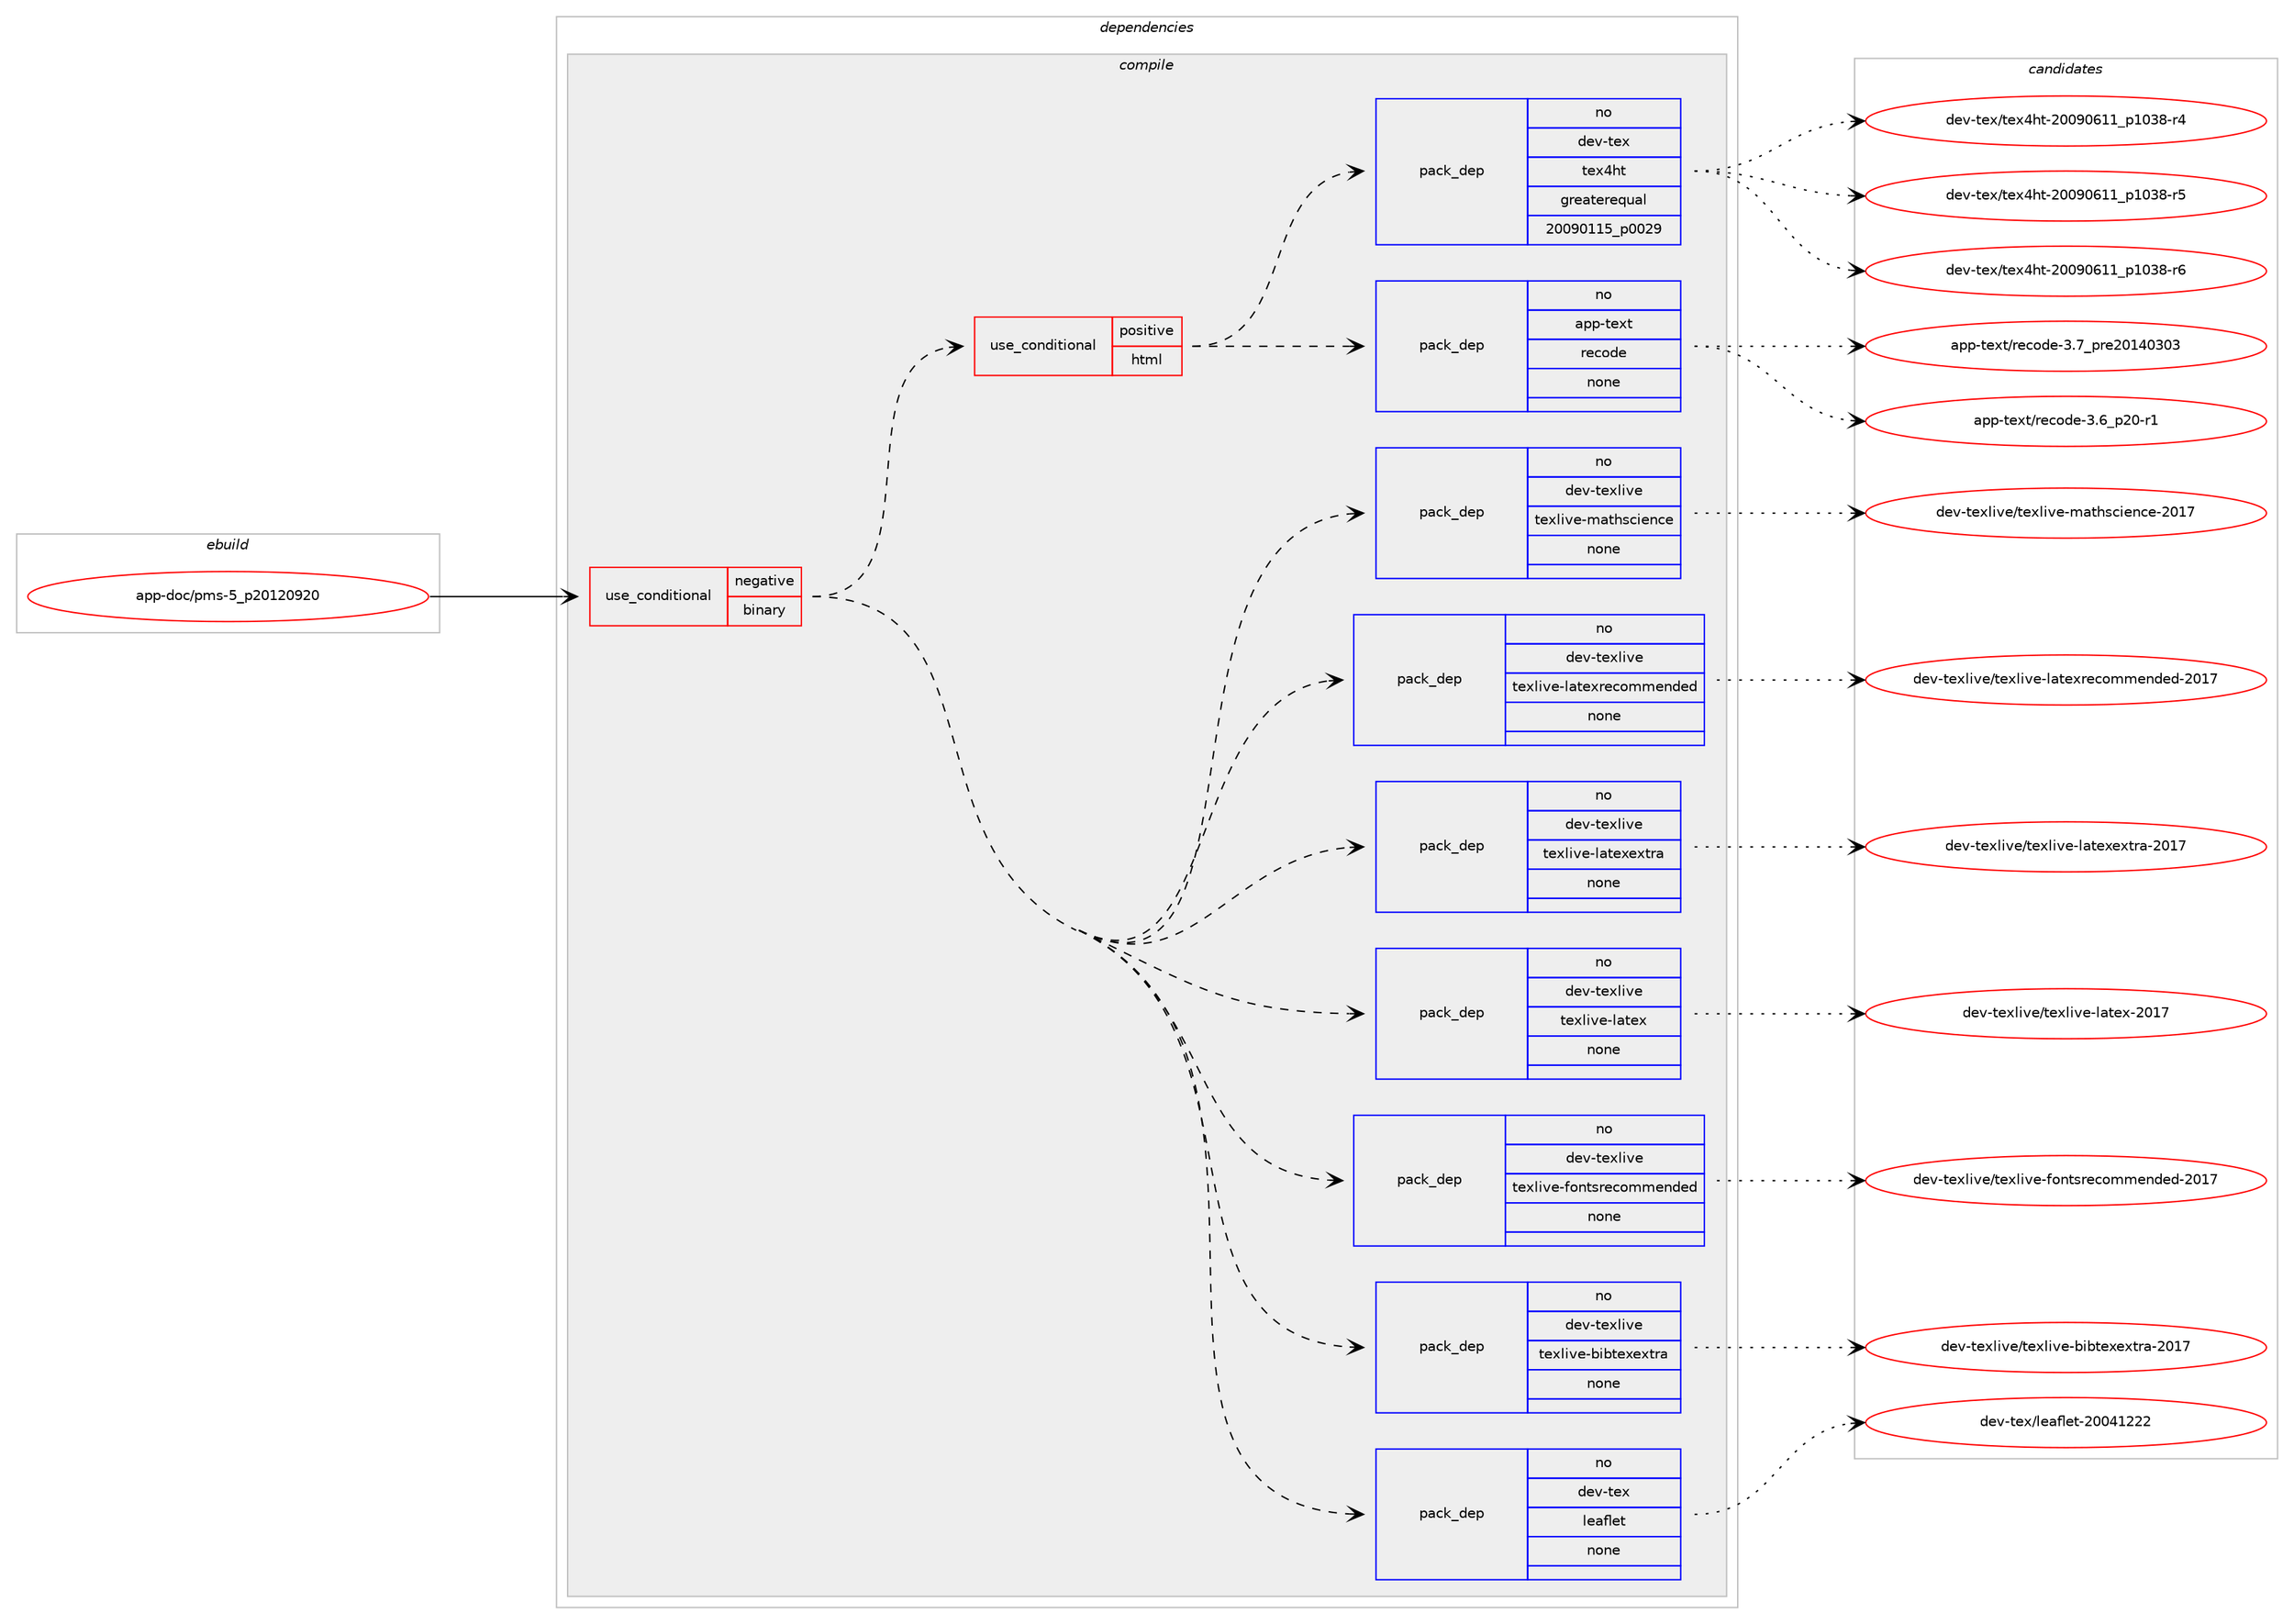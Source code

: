 digraph prolog {

# *************
# Graph options
# *************

newrank=true;
concentrate=true;
compound=true;
graph [rankdir=LR,fontname=Helvetica,fontsize=10,ranksep=1.5];#, ranksep=2.5, nodesep=0.2];
edge  [arrowhead=vee];
node  [fontname=Helvetica,fontsize=10];

# **********
# The ebuild
# **********

subgraph cluster_leftcol {
color=gray;
rank=same;
label=<<i>ebuild</i>>;
id [label="app-doc/pms-5_p20120920", color=red, width=4, href="../app-doc/pms-5_p20120920.svg"];
}

# ****************
# The dependencies
# ****************

subgraph cluster_midcol {
color=gray;
label=<<i>dependencies</i>>;
subgraph cluster_compile {
fillcolor="#eeeeee";
style=filled;
label=<<i>compile</i>>;
subgraph cond348148 {
dependency1278448 [label=<<TABLE BORDER="0" CELLBORDER="1" CELLSPACING="0" CELLPADDING="4"><TR><TD ROWSPAN="3" CELLPADDING="10">use_conditional</TD></TR><TR><TD>negative</TD></TR><TR><TD>binary</TD></TR></TABLE>>, shape=none, color=red];
subgraph pack910401 {
dependency1278449 [label=<<TABLE BORDER="0" CELLBORDER="1" CELLSPACING="0" CELLPADDING="4" WIDTH="220"><TR><TD ROWSPAN="6" CELLPADDING="30">pack_dep</TD></TR><TR><TD WIDTH="110">no</TD></TR><TR><TD>dev-tex</TD></TR><TR><TD>leaflet</TD></TR><TR><TD>none</TD></TR><TR><TD></TD></TR></TABLE>>, shape=none, color=blue];
}
dependency1278448:e -> dependency1278449:w [weight=20,style="dashed",arrowhead="vee"];
subgraph pack910402 {
dependency1278450 [label=<<TABLE BORDER="0" CELLBORDER="1" CELLSPACING="0" CELLPADDING="4" WIDTH="220"><TR><TD ROWSPAN="6" CELLPADDING="30">pack_dep</TD></TR><TR><TD WIDTH="110">no</TD></TR><TR><TD>dev-texlive</TD></TR><TR><TD>texlive-bibtexextra</TD></TR><TR><TD>none</TD></TR><TR><TD></TD></TR></TABLE>>, shape=none, color=blue];
}
dependency1278448:e -> dependency1278450:w [weight=20,style="dashed",arrowhead="vee"];
subgraph pack910403 {
dependency1278451 [label=<<TABLE BORDER="0" CELLBORDER="1" CELLSPACING="0" CELLPADDING="4" WIDTH="220"><TR><TD ROWSPAN="6" CELLPADDING="30">pack_dep</TD></TR><TR><TD WIDTH="110">no</TD></TR><TR><TD>dev-texlive</TD></TR><TR><TD>texlive-fontsrecommended</TD></TR><TR><TD>none</TD></TR><TR><TD></TD></TR></TABLE>>, shape=none, color=blue];
}
dependency1278448:e -> dependency1278451:w [weight=20,style="dashed",arrowhead="vee"];
subgraph pack910404 {
dependency1278452 [label=<<TABLE BORDER="0" CELLBORDER="1" CELLSPACING="0" CELLPADDING="4" WIDTH="220"><TR><TD ROWSPAN="6" CELLPADDING="30">pack_dep</TD></TR><TR><TD WIDTH="110">no</TD></TR><TR><TD>dev-texlive</TD></TR><TR><TD>texlive-latex</TD></TR><TR><TD>none</TD></TR><TR><TD></TD></TR></TABLE>>, shape=none, color=blue];
}
dependency1278448:e -> dependency1278452:w [weight=20,style="dashed",arrowhead="vee"];
subgraph pack910405 {
dependency1278453 [label=<<TABLE BORDER="0" CELLBORDER="1" CELLSPACING="0" CELLPADDING="4" WIDTH="220"><TR><TD ROWSPAN="6" CELLPADDING="30">pack_dep</TD></TR><TR><TD WIDTH="110">no</TD></TR><TR><TD>dev-texlive</TD></TR><TR><TD>texlive-latexextra</TD></TR><TR><TD>none</TD></TR><TR><TD></TD></TR></TABLE>>, shape=none, color=blue];
}
dependency1278448:e -> dependency1278453:w [weight=20,style="dashed",arrowhead="vee"];
subgraph pack910406 {
dependency1278454 [label=<<TABLE BORDER="0" CELLBORDER="1" CELLSPACING="0" CELLPADDING="4" WIDTH="220"><TR><TD ROWSPAN="6" CELLPADDING="30">pack_dep</TD></TR><TR><TD WIDTH="110">no</TD></TR><TR><TD>dev-texlive</TD></TR><TR><TD>texlive-latexrecommended</TD></TR><TR><TD>none</TD></TR><TR><TD></TD></TR></TABLE>>, shape=none, color=blue];
}
dependency1278448:e -> dependency1278454:w [weight=20,style="dashed",arrowhead="vee"];
subgraph pack910407 {
dependency1278455 [label=<<TABLE BORDER="0" CELLBORDER="1" CELLSPACING="0" CELLPADDING="4" WIDTH="220"><TR><TD ROWSPAN="6" CELLPADDING="30">pack_dep</TD></TR><TR><TD WIDTH="110">no</TD></TR><TR><TD>dev-texlive</TD></TR><TR><TD>texlive-mathscience</TD></TR><TR><TD>none</TD></TR><TR><TD></TD></TR></TABLE>>, shape=none, color=blue];
}
dependency1278448:e -> dependency1278455:w [weight=20,style="dashed",arrowhead="vee"];
subgraph cond348149 {
dependency1278456 [label=<<TABLE BORDER="0" CELLBORDER="1" CELLSPACING="0" CELLPADDING="4"><TR><TD ROWSPAN="3" CELLPADDING="10">use_conditional</TD></TR><TR><TD>positive</TD></TR><TR><TD>html</TD></TR></TABLE>>, shape=none, color=red];
subgraph pack910408 {
dependency1278457 [label=<<TABLE BORDER="0" CELLBORDER="1" CELLSPACING="0" CELLPADDING="4" WIDTH="220"><TR><TD ROWSPAN="6" CELLPADDING="30">pack_dep</TD></TR><TR><TD WIDTH="110">no</TD></TR><TR><TD>app-text</TD></TR><TR><TD>recode</TD></TR><TR><TD>none</TD></TR><TR><TD></TD></TR></TABLE>>, shape=none, color=blue];
}
dependency1278456:e -> dependency1278457:w [weight=20,style="dashed",arrowhead="vee"];
subgraph pack910409 {
dependency1278458 [label=<<TABLE BORDER="0" CELLBORDER="1" CELLSPACING="0" CELLPADDING="4" WIDTH="220"><TR><TD ROWSPAN="6" CELLPADDING="30">pack_dep</TD></TR><TR><TD WIDTH="110">no</TD></TR><TR><TD>dev-tex</TD></TR><TR><TD>tex4ht</TD></TR><TR><TD>greaterequal</TD></TR><TR><TD>20090115_p0029</TD></TR></TABLE>>, shape=none, color=blue];
}
dependency1278456:e -> dependency1278458:w [weight=20,style="dashed",arrowhead="vee"];
}
dependency1278448:e -> dependency1278456:w [weight=20,style="dashed",arrowhead="vee"];
}
id:e -> dependency1278448:w [weight=20,style="solid",arrowhead="vee"];
}
subgraph cluster_compileandrun {
fillcolor="#eeeeee";
style=filled;
label=<<i>compile and run</i>>;
}
subgraph cluster_run {
fillcolor="#eeeeee";
style=filled;
label=<<i>run</i>>;
}
}

# **************
# The candidates
# **************

subgraph cluster_choices {
rank=same;
color=gray;
label=<<i>candidates</i>>;

subgraph choice910401 {
color=black;
nodesep=1;
choice100101118451161011204710810197102108101116455048485249505050 [label="dev-tex/leaflet-20041222", color=red, width=4,href="../dev-tex/leaflet-20041222.svg"];
dependency1278449:e -> choice100101118451161011204710810197102108101116455048485249505050:w [style=dotted,weight="100"];
}
subgraph choice910402 {
color=black;
nodesep=1;
choice1001011184511610112010810511810147116101120108105118101459810598116101120101120116114974550484955 [label="dev-texlive/texlive-bibtexextra-2017", color=red, width=4,href="../dev-texlive/texlive-bibtexextra-2017.svg"];
dependency1278450:e -> choice1001011184511610112010810511810147116101120108105118101459810598116101120101120116114974550484955:w [style=dotted,weight="100"];
}
subgraph choice910403 {
color=black;
nodesep=1;
choice100101118451161011201081051181014711610112010810511810145102111110116115114101991111091091011101001011004550484955 [label="dev-texlive/texlive-fontsrecommended-2017", color=red, width=4,href="../dev-texlive/texlive-fontsrecommended-2017.svg"];
dependency1278451:e -> choice100101118451161011201081051181014711610112010810511810145102111110116115114101991111091091011101001011004550484955:w [style=dotted,weight="100"];
}
subgraph choice910404 {
color=black;
nodesep=1;
choice100101118451161011201081051181014711610112010810511810145108971161011204550484955 [label="dev-texlive/texlive-latex-2017", color=red, width=4,href="../dev-texlive/texlive-latex-2017.svg"];
dependency1278452:e -> choice100101118451161011201081051181014711610112010810511810145108971161011204550484955:w [style=dotted,weight="100"];
}
subgraph choice910405 {
color=black;
nodesep=1;
choice10010111845116101120108105118101471161011201081051181014510897116101120101120116114974550484955 [label="dev-texlive/texlive-latexextra-2017", color=red, width=4,href="../dev-texlive/texlive-latexextra-2017.svg"];
dependency1278453:e -> choice10010111845116101120108105118101471161011201081051181014510897116101120101120116114974550484955:w [style=dotted,weight="100"];
}
subgraph choice910406 {
color=black;
nodesep=1;
choice10010111845116101120108105118101471161011201081051181014510897116101120114101991111091091011101001011004550484955 [label="dev-texlive/texlive-latexrecommended-2017", color=red, width=4,href="../dev-texlive/texlive-latexrecommended-2017.svg"];
dependency1278454:e -> choice10010111845116101120108105118101471161011201081051181014510897116101120114101991111091091011101001011004550484955:w [style=dotted,weight="100"];
}
subgraph choice910407 {
color=black;
nodesep=1;
choice1001011184511610112010810511810147116101120108105118101451099711610411599105101110991014550484955 [label="dev-texlive/texlive-mathscience-2017", color=red, width=4,href="../dev-texlive/texlive-mathscience-2017.svg"];
dependency1278455:e -> choice1001011184511610112010810511810147116101120108105118101451099711610411599105101110991014550484955:w [style=dotted,weight="100"];
}
subgraph choice910408 {
color=black;
nodesep=1;
choice97112112451161011201164711410199111100101455146549511250484511449 [label="app-text/recode-3.6_p20-r1", color=red, width=4,href="../app-text/recode-3.6_p20-r1.svg"];
choice9711211245116101120116471141019911110010145514655951121141015048495248514851 [label="app-text/recode-3.7_pre20140303", color=red, width=4,href="../app-text/recode-3.7_pre20140303.svg"];
dependency1278457:e -> choice97112112451161011201164711410199111100101455146549511250484511449:w [style=dotted,weight="100"];
dependency1278457:e -> choice9711211245116101120116471141019911110010145514655951121141015048495248514851:w [style=dotted,weight="100"];
}
subgraph choice910409 {
color=black;
nodesep=1;
choice10010111845116101120471161011205210411645504848574854494995112494851564511452 [label="dev-tex/tex4ht-20090611_p1038-r4", color=red, width=4,href="../dev-tex/tex4ht-20090611_p1038-r4.svg"];
choice10010111845116101120471161011205210411645504848574854494995112494851564511453 [label="dev-tex/tex4ht-20090611_p1038-r5", color=red, width=4,href="../dev-tex/tex4ht-20090611_p1038-r5.svg"];
choice10010111845116101120471161011205210411645504848574854494995112494851564511454 [label="dev-tex/tex4ht-20090611_p1038-r6", color=red, width=4,href="../dev-tex/tex4ht-20090611_p1038-r6.svg"];
dependency1278458:e -> choice10010111845116101120471161011205210411645504848574854494995112494851564511452:w [style=dotted,weight="100"];
dependency1278458:e -> choice10010111845116101120471161011205210411645504848574854494995112494851564511453:w [style=dotted,weight="100"];
dependency1278458:e -> choice10010111845116101120471161011205210411645504848574854494995112494851564511454:w [style=dotted,weight="100"];
}
}

}
